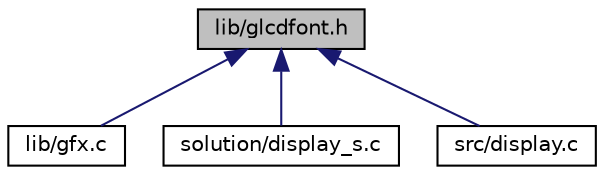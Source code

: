 digraph "lib/glcdfont.h"
{
 // LATEX_PDF_SIZE
  edge [fontname="Helvetica",fontsize="10",labelfontname="Helvetica",labelfontsize="10"];
  node [fontname="Helvetica",fontsize="10",shape=record];
  Node1 [label="lib/glcdfont.h",height=0.2,width=0.4,color="black", fillcolor="grey75", style="filled", fontcolor="black",tooltip="This is the 'classic' fixed-space bitmap font for Adafruit_GFX since 1.0. See gfxfont...."];
  Node1 -> Node2 [dir="back",color="midnightblue",fontsize="10",style="solid",fontname="Helvetica"];
  Node2 [label="lib/gfx.c",height=0.2,width=0.4,color="black", fillcolor="white", style="filled",URL="$gfx_8c.html",tooltip=" "];
  Node1 -> Node3 [dir="back",color="midnightblue",fontsize="10",style="solid",fontname="Helvetica"];
  Node3 [label="solution/display_s.c",height=0.2,width=0.4,color="black", fillcolor="white", style="filled",URL="$display__s_8c.html",tooltip=" "];
  Node1 -> Node4 [dir="back",color="midnightblue",fontsize="10",style="solid",fontname="Helvetica"];
  Node4 [label="src/display.c",height=0.2,width=0.4,color="black", fillcolor="white", style="filled",URL="$display_8c.html",tooltip=" "];
}
